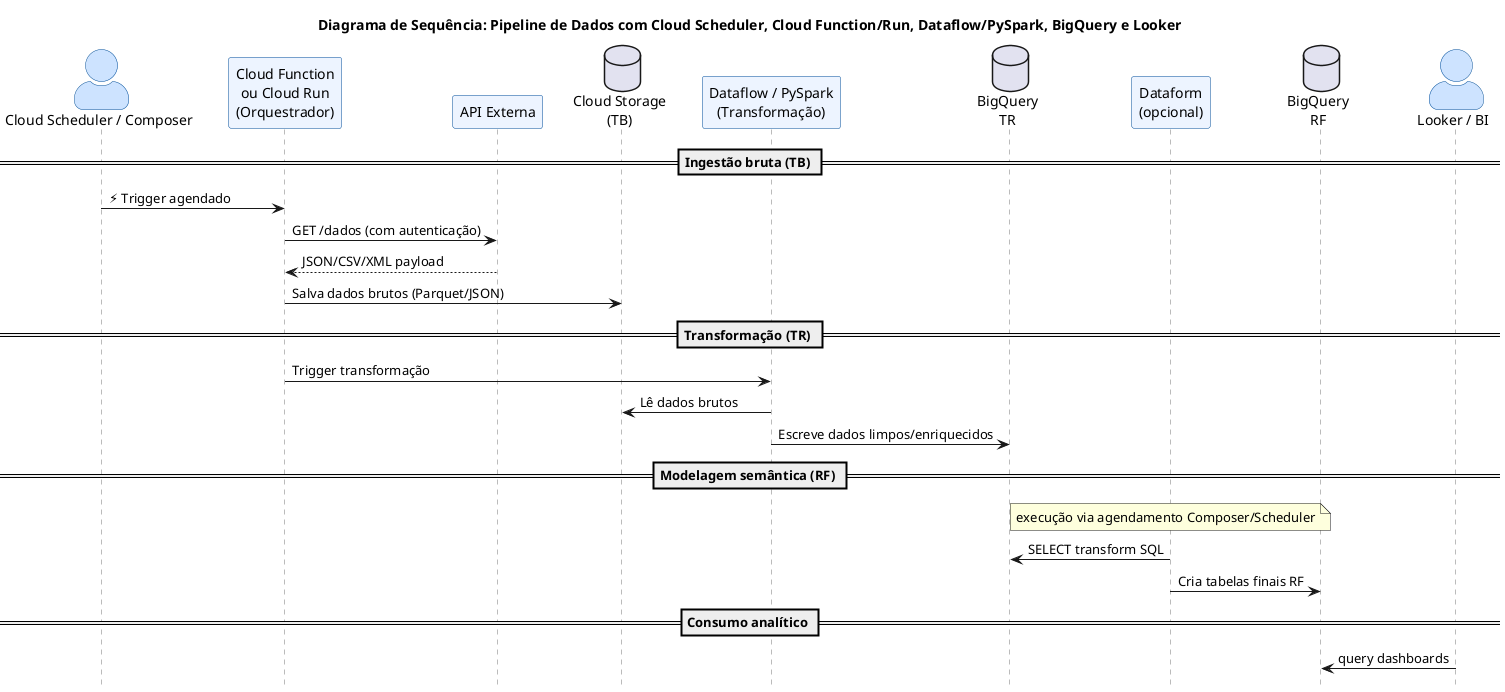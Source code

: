 @startuml data-ingestion-api

title Diagrama de Sequência: Pipeline de Dados com Cloud Scheduler, Cloud Function/Run, Dataflow/PySpark, BigQuery e Looker

' ====== Estilo opcional ======
hide footbox
skinparam ParticipantPadding 20
skinparam BoxPadding 15
skinparam ActorStyle awesome
skinparam BackgroundColor #FFFFFF
skinparam Sequence {
    ArrowThickness 1
    LifeLineBorderColor #777777
    LifeLineBackgroundColor #DDDDDD
    ParticipantBorderColor #004D99
    ParticipantBackgroundColor #EDF4FF
    ActorBorderColor #004D99
    ActorBackgroundColor #CDE3FF
}

actor "Cloud Scheduler / Composer" as Scheduler
participant "Cloud Function\nou Cloud Run\n(Orquestrador)" as Orchestrator
participant "API Externa" as ExternalAPI
database "Cloud Storage\n(TB)" as GCS_TB
participant "Dataflow / PySpark\n(Transformação)" as TransformJob
database "BigQuery\nTR" as BQ_TR
participant "Dataform\n(opcional)" as Dataform
database "BigQuery\nRF" as BQ_RF
actor "Looker / BI" as Looker

== Ingestão bruta (TB) ==
Scheduler -> Orchestrator : ⚡ Trigger agendado
Orchestrator -> ExternalAPI : GET /dados (com autenticação)
ExternalAPI --> Orchestrator : JSON/CSV/XML payload
Orchestrator -> GCS_TB : Salva dados brutos (Parquet/JSON)

== Transformação (TR) ==
Orchestrator -> TransformJob : Trigger transformação
TransformJob -> GCS_TB : Lê dados brutos
TransformJob -> BQ_TR : Escreve dados limpos/enriquecidos

== Modelagem semântica (RF) ==
note over Dataform : execução via agendamento Composer/Scheduler
Dataform -> BQ_TR : SELECT transform SQL
Dataform -> BQ_RF : Cria tabelas finais RF

== Consumo analítico ==
Looker -> BQ_RF : query dashboards
@enduml
